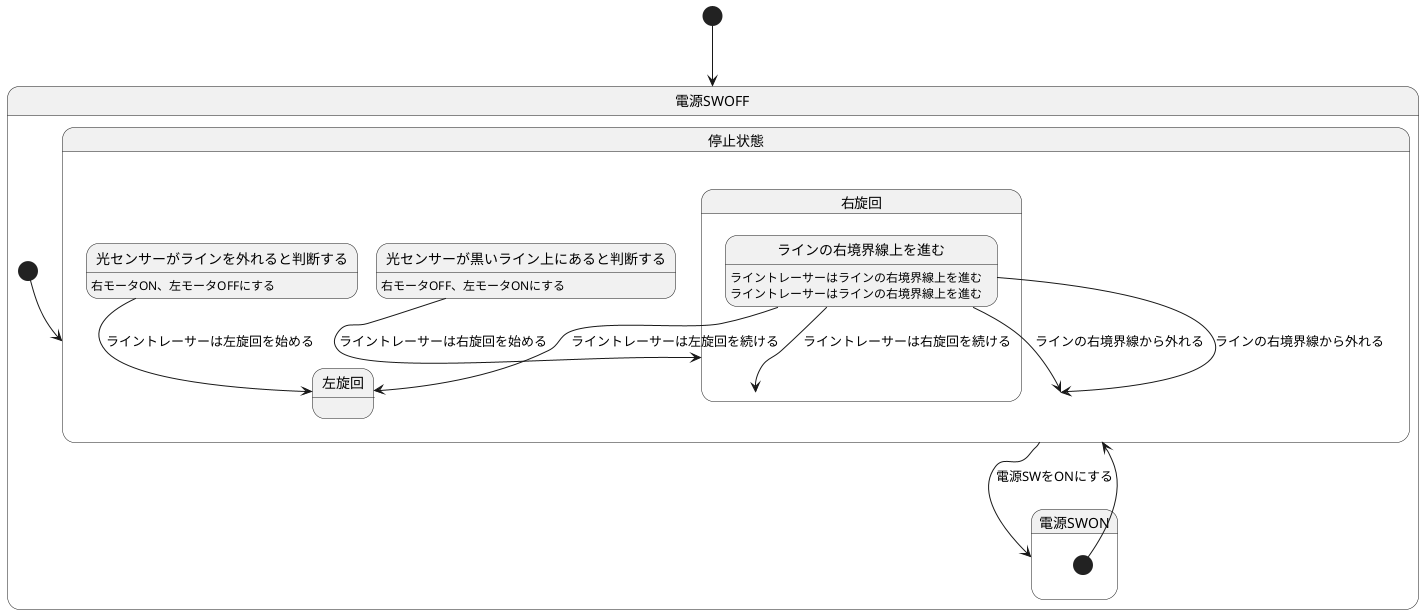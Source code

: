 @startuml ステートマシン図

[*] --> 電源SWOFF

state 電源SWOFF {
  [*] --> 停止状態
  停止状態 --> 電源SWON : 電源SWをONにする
}

state 電源SWON {
  [*] --> 停止状態

  state 停止状態 {
    光センサーが黒いライン上にあると判断する : 右モータOFF、左モータONにする
    光センサーがラインを外れると判断する : 右モータON、左モータOFFにする
    光センサーが黒いライン上にあると判断する --> 右旋回 : ライントレーサーは右旋回を始める
    光センサーがラインを外れると判断する --> 左旋回 : ライントレーサーは左旋回を始める
  }

  state 右旋回 {
    ラインの右境界線上を進む : ライントレーサーはラインの右境界線上を進む
    ラインの右境界線上を進む --> 右旋回 : ライントレーサーは右旋回を続ける
    ラインの右境界線上を進む --> 停止状態 : ラインの右境界線から外れる
  }

  state 左旋回 {
    ラインの右境界線上を進む : ライントレーサーはラインの右境界線上を進む
    ラインの右境界線上を進む --> 左旋回 : ライントレーサーは左旋回を続ける
    ラインの右境界線上を進む --> 停止状態 : ラインの右境界線から外れる
  }
}
@enduml
